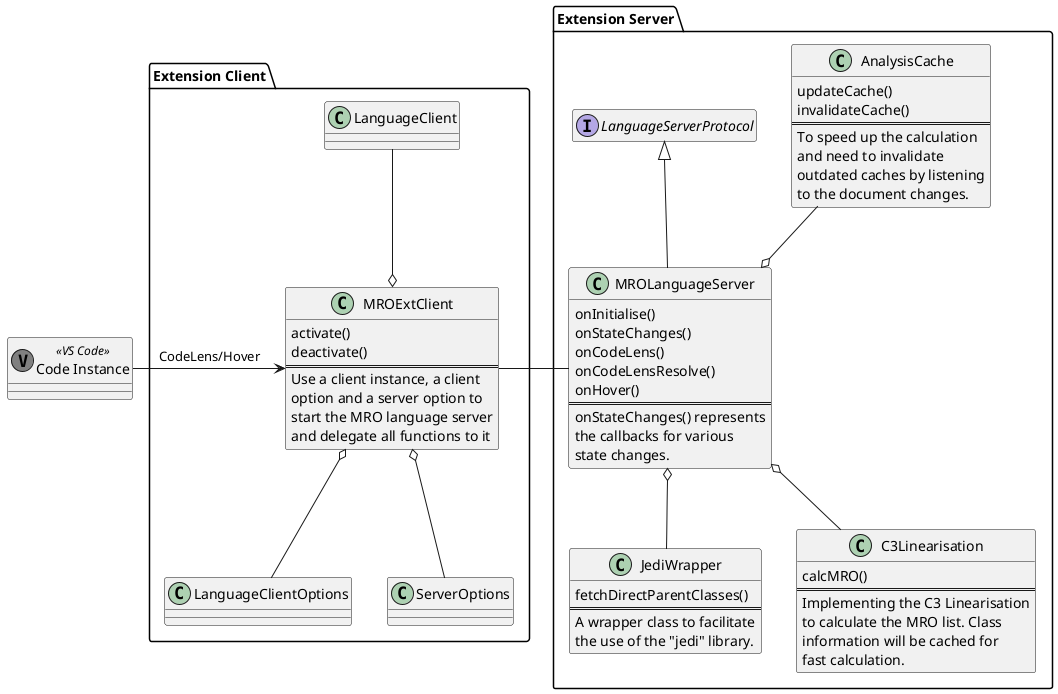 @startuml class_diagram
class "Code Instance" <<(V,grey) VS Code>>
package "Extension Client" {
    class MROExtClient {
        activate()
        deactivate()
        ==
        Use a client instance, a client
        option and a server option to
        start the MRO language server
        and delegate all functions to it
    }
    class LanguageClient
    MROExtClient o-u- LanguageClient
    class LanguageClientOptions
    MROExtClient o-- LanguageClientOptions
    class ServerOptions
    MROExtClient o-- ServerOptions
}
package "Extension Server" {
    class MROLanguageServer{
        onInitialise()
        onStateChanges()
        onCodeLens()
        onCodeLensResolve()
        onHover()
        ==
        onStateChanges() represents
        the callbacks for various
        state changes.
    }
    interface LanguageServerProtocol
    hide LanguageServerProtocol members
    MROLanguageServer -u-^ LanguageServerProtocol
    class JediWrapper {
        fetchDirectParentClasses()
        ==
        A wrapper class to facilitate
        the use of the "jedi" library.
    }
    MROLanguageServer o-- JediWrapper
    class C3Linearisation {
        calcMRO()
        ==
        Implementing the C3 Linearisation
        to calculate the MRO list. Class
        information will be cached for
        fast calculation.
    }
    MROLanguageServer o-- C3Linearisation
    class AnalysisCache {
        updateCache()
        invalidateCache()
        ==
        To speed up the calculation
        and need to invalidate
        outdated caches by listening
        to the document changes.
    }
    MROLanguageServer o-u- AnalysisCache
}
"Code Instance" -r-> MROExtClient : CodeLens/Hover
MROExtClient -r- MROLanguageServer
@enduml